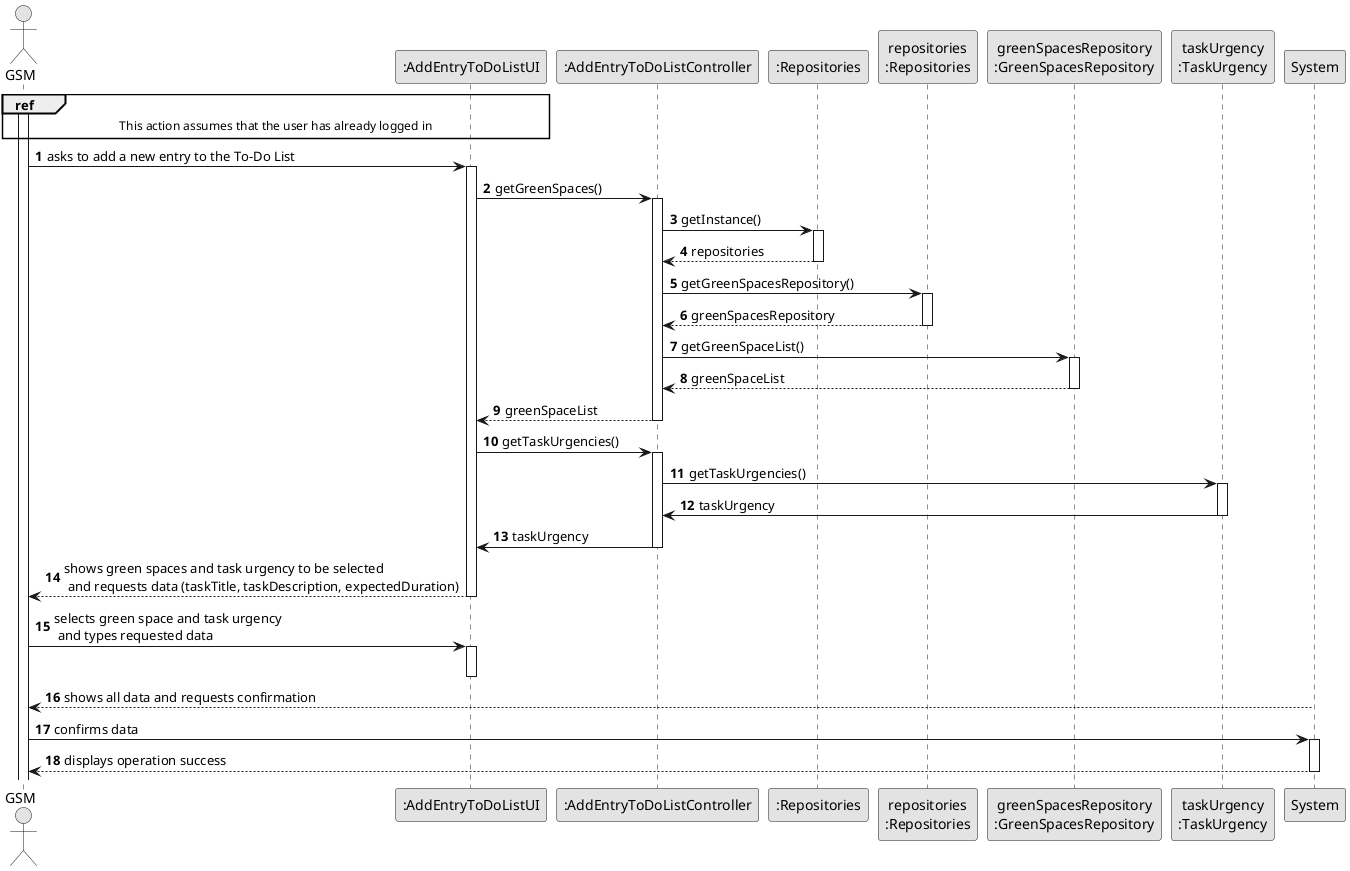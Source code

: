 @startuml
skinparam monochrome true
skinparam packageStyle rectangle
skinparam shadowing false

autonumber

'hide footbox
actor "GSM" as GSM
participant ":AddEntryToDoListUI" as UI
participant ":AddEntryToDoListController" as CTRL
participant ":Repositories" as RepositorySingleton
participant "repositories\n:Repositories" as PLAT
participant "greenSpacesRepository\n:GreenSpacesRepository" as GreenSpacesRepository
participant "taskUrgency\n:TaskUrgency" as TaskUrgency


ref over GSM, UI : This action assumes that the user has already logged in
activate GSM

    GSM -> UI : asks to add a new entry to the To-Do List
    activate UI
        UI -> CTRL: getGreenSpaces()
        activate CTRL
            CTRL -> RepositorySingleton : getInstance()
            activate RepositorySingleton

                RepositorySingleton --> CTRL: repositories
            deactivate RepositorySingleton

            CTRL -> PLAT : getGreenSpacesRepository()
            activate PLAT

                PLAT --> CTRL: greenSpacesRepository
            deactivate PLAT
            CTRL -> GreenSpacesRepository: getGreenSpaceList()
            activate GreenSpacesRepository
                GreenSpacesRepository --> CTRL: greenSpaceList
            deactivate GreenSpacesRepository

            CTRL --> UI : greenSpaceList
        deactivate CTRL

        UI -> CTRL: getTaskUrgencies()
        activate CTRL
            CTRL -> TaskUrgency : getTaskUrgencies()
            activate TaskUrgency
                TaskUrgency -> CTRL: taskUrgency
            deactivate TaskUrgency
        CTRL -> UI : taskUrgency
        deactivate CTRL
    UI --> GSM : shows green spaces and task urgency to be selected\n and requests data (taskTitle, taskDescription, expectedDuration)
    deactivate UI

    GSM -> UI : selects green space and task urgency\n and types requested data
    activate UI


    deactivate UI

        System --> GSM : shows all data and requests confirmation
    deactivate System

    GSM -> System : confirms data
    activate System

        System --> GSM : displays operation success
    deactivate System

@enduml